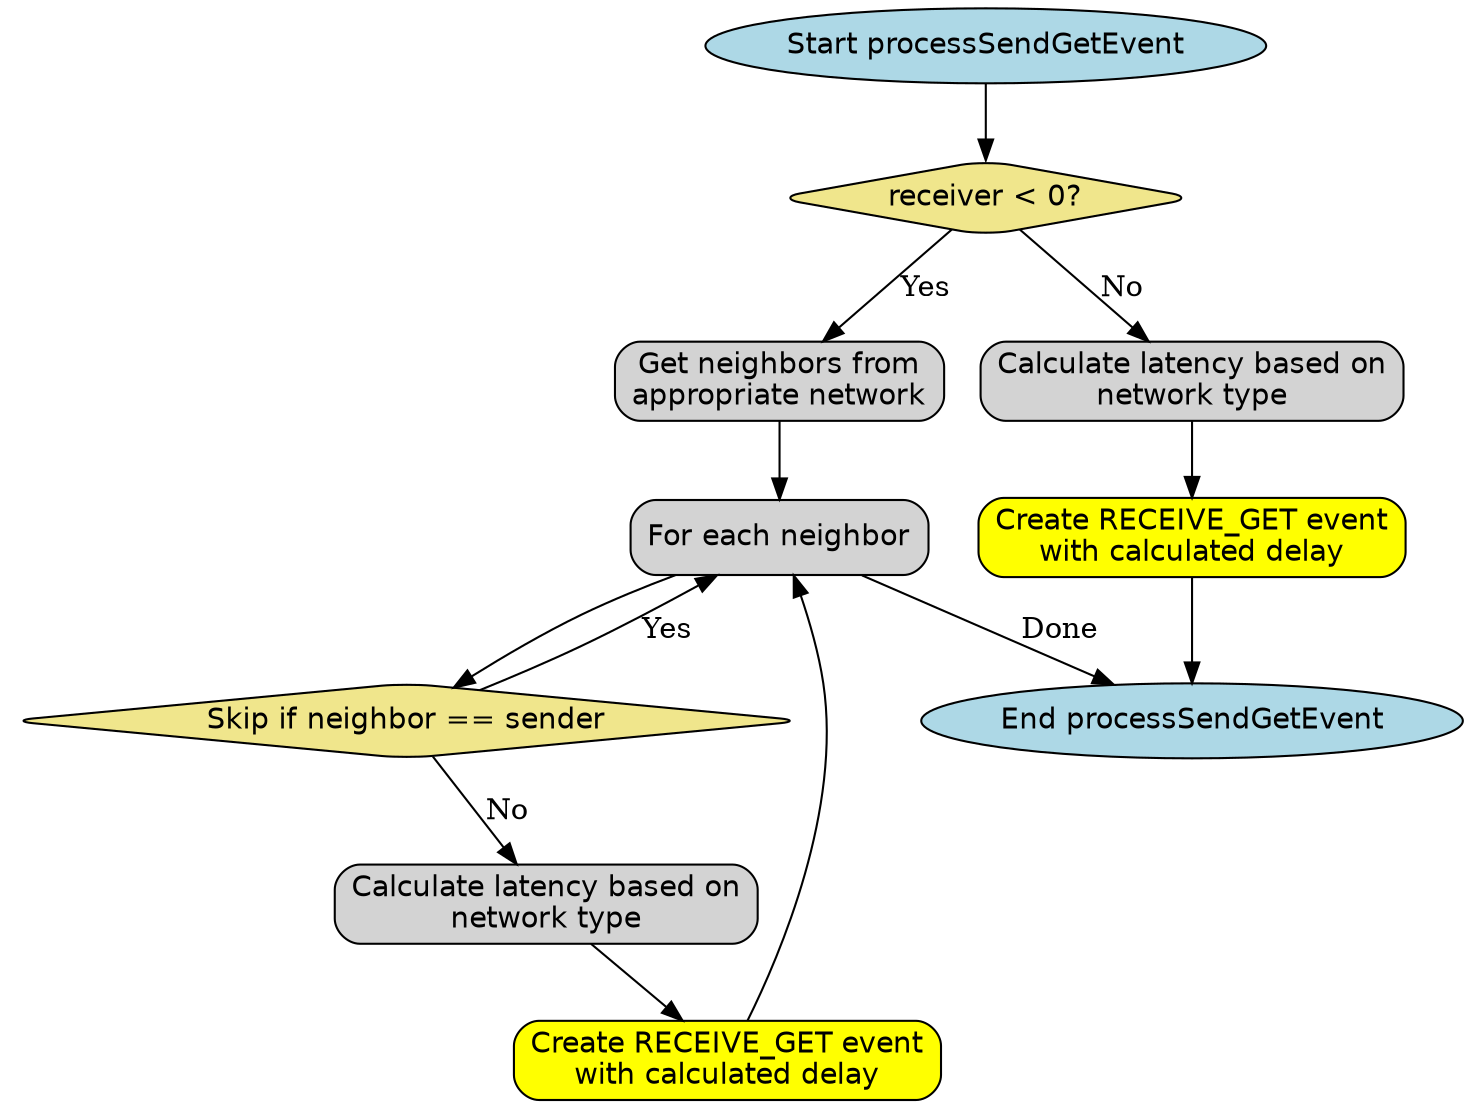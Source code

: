 digraph processSendGetFlow {
    rankdir=TB;
    
    // Node styles
    node [shape=box, style="filled,rounded", fontname="Helvetica"];
    start_node [label="Start processSendGetEvent", shape=ellipse, fillcolor=lightblue];
    end_node [label="End processSendGetEvent", shape=ellipse, fillcolor=lightblue];
    
    // Decision diamond
    check_receiver [
        label="receiver < 0?",
        shape=diamond,
        fillcolor=khaki
    ];
    
    // Broadcast to all neighbors
    get_neighbors [
        label="Get neighbors from\nappropriate network",
        shape=box,
        fillcolor=lightgrey
    ];
    
    iterate_neighbors [
        label="For each neighbor",
        shape=box,
        style="filled,rounded",
        fillcolor=lightgrey
    ];
    
    skip_self [
        label="Skip if neighbor == sender",
        shape=diamond,
        fillcolor=khaki
    ];
    
    calculate_latency_broadcast [
        label="Calculate latency based on\nnetwork type",
        shape=box,
        fillcolor=lightgrey
    ];
    
    create_receive_event_broadcast [
        label="Create RECEIVE_GET event\nwith calculated delay",
        shape=box,
        fillcolor=yellow
    ];
    
    // Send to specific receiver
    calculate_latency_direct [
        label="Calculate latency based on\nnetwork type",
        shape=box,
        fillcolor=lightgrey
    ];
    
    create_receive_event_direct [
        label="Create RECEIVE_GET event\nwith calculated delay",
        shape=box,
        fillcolor=yellow
    ];
    
    // Connect nodes
    start_node -> check_receiver;
    
    // Broadcast path
    check_receiver -> get_neighbors [label="Yes"];
    get_neighbors -> iterate_neighbors;
    iterate_neighbors -> skip_self;
    skip_self -> iterate_neighbors [label="Yes"];
    skip_self -> calculate_latency_broadcast [label="No"];
    calculate_latency_broadcast -> create_receive_event_broadcast;
    create_receive_event_broadcast -> iterate_neighbors;
    iterate_neighbors -> end_node [label="Done"];
    
    // Direct send path
    check_receiver -> calculate_latency_direct [label="No"];
    calculate_latency_direct -> create_receive_event_direct;
    create_receive_event_direct -> end_node;
}
